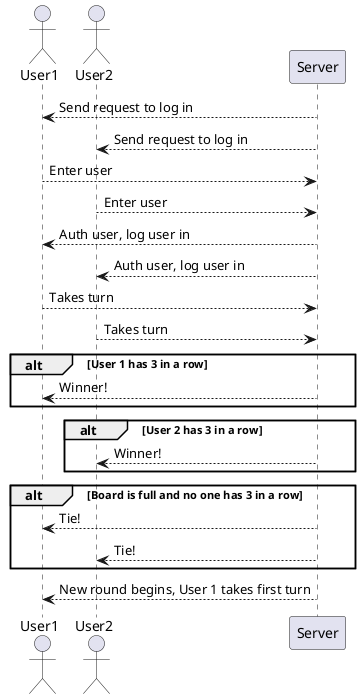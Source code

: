 @startuml Game Logic Sequence

actor User1 as u1
actor User2 as u2
participant Server as s

s --> u1: Send request to log in 
s --> u2: Send request to log in
u1 --> s: Enter user
u2 --> s: Enter user
s --> u1: Auth user, log user in
s --> u2: Auth user, log user in


u1 --> s: Takes turn
u2 --> s: Takes turn 

alt User 1 has 3 in a row
    s --> u1: Winner!
end

alt User 2 has 3 in a row  
    s --> u2: Winner!
end

alt Board is full and no one has 3 in a row 
    s --> u1: Tie!
    s --> u2: Tie!
end

s --> u1: New round begins, User 1 takes first turn

@enduml